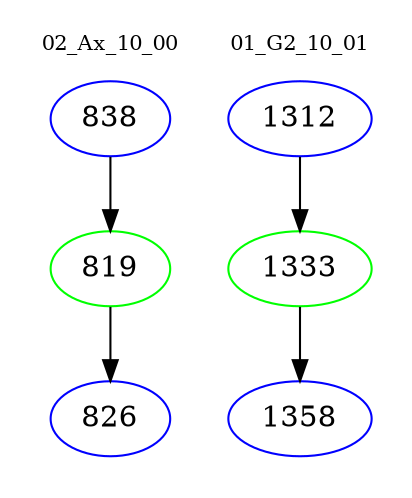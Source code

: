 digraph{
subgraph cluster_0 {
color = white
label = "02_Ax_10_00";
fontsize=10;
T0_838 [label="838", color="blue"]
T0_838 -> T0_819 [color="black"]
T0_819 [label="819", color="green"]
T0_819 -> T0_826 [color="black"]
T0_826 [label="826", color="blue"]
}
subgraph cluster_1 {
color = white
label = "01_G2_10_01";
fontsize=10;
T1_1312 [label="1312", color="blue"]
T1_1312 -> T1_1333 [color="black"]
T1_1333 [label="1333", color="green"]
T1_1333 -> T1_1358 [color="black"]
T1_1358 [label="1358", color="blue"]
}
}
